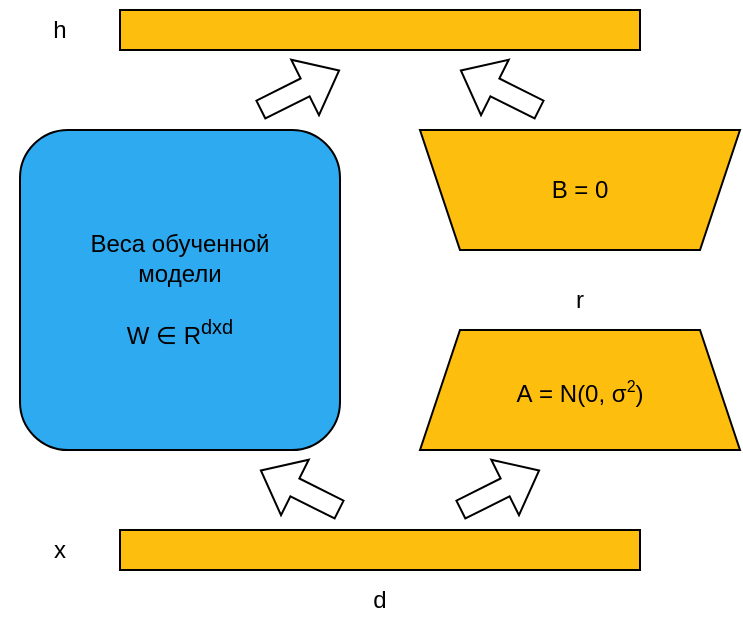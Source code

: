 <mxfile version="27.1.4">
  <diagram name="Страница — 1" id="UU6X1Q2LLAYiboO9e5UY">
    <mxGraphModel dx="561" dy="335" grid="1" gridSize="10" guides="1" tooltips="1" connect="1" arrows="1" fold="1" page="1" pageScale="1" pageWidth="827" pageHeight="1169" math="0" shadow="0">
      <root>
        <mxCell id="0" />
        <mxCell id="1" parent="0" />
        <mxCell id="QgKklc_-N7JBqiMBvKZP-206" value="А = N(0,&amp;nbsp;σ&lt;sup&gt;&lt;font style=&quot;font-size: 8px;&quot;&gt;2&lt;/font&gt;&lt;/sup&gt;)" style="shape=trapezoid;perimeter=trapezoidPerimeter;whiteSpace=wrap;html=1;fixedSize=1;fillColor=#FEBE0E;" vertex="1" parent="1">
          <mxGeometry x="300" y="340" width="160" height="60" as="geometry" />
        </mxCell>
        <mxCell id="QgKklc_-N7JBqiMBvKZP-207" value="" style="shape=trapezoid;perimeter=trapezoidPerimeter;whiteSpace=wrap;html=1;fixedSize=1;rotation=-180;fillColor=#FEBE0E;" vertex="1" parent="1">
          <mxGeometry x="300" y="240" width="160" height="60" as="geometry" />
        </mxCell>
        <mxCell id="QgKklc_-N7JBqiMBvKZP-208" value="Веса обученной&lt;div&gt;модели&lt;/div&gt;&lt;div&gt;&lt;br&gt;&lt;/div&gt;&lt;div&gt;W&amp;nbsp;∈ R&lt;sup&gt;dxd&lt;/sup&gt;&lt;/div&gt;" style="rounded=1;whiteSpace=wrap;html=1;fillColor=#2DAAF0;" vertex="1" parent="1">
          <mxGeometry x="100" y="240" width="160" height="160" as="geometry" />
        </mxCell>
        <mxCell id="QgKklc_-N7JBqiMBvKZP-209" value="B = 0" style="text;html=1;align=center;verticalAlign=middle;whiteSpace=wrap;rounded=0;" vertex="1" parent="1">
          <mxGeometry x="350" y="255" width="60" height="30" as="geometry" />
        </mxCell>
        <mxCell id="QgKklc_-N7JBqiMBvKZP-210" value="" style="rounded=0;whiteSpace=wrap;html=1;fillColor=#FEBE0E;" vertex="1" parent="1">
          <mxGeometry x="150" y="180" width="260" height="20" as="geometry" />
        </mxCell>
        <mxCell id="QgKklc_-N7JBqiMBvKZP-211" value="" style="rounded=0;whiteSpace=wrap;html=1;fillColor=#FEBE0E;" vertex="1" parent="1">
          <mxGeometry x="150" y="440" width="260" height="20" as="geometry" />
        </mxCell>
        <mxCell id="QgKklc_-N7JBqiMBvKZP-212" value="" style="shape=flexArrow;endArrow=classic;html=1;rounded=0;" edge="1" parent="1">
          <mxGeometry width="50" height="50" relative="1" as="geometry">
            <mxPoint x="320" y="430" as="sourcePoint" />
            <mxPoint x="360" y="410" as="targetPoint" />
          </mxGeometry>
        </mxCell>
        <mxCell id="QgKklc_-N7JBqiMBvKZP-214" value="" style="shape=flexArrow;endArrow=classic;html=1;rounded=0;" edge="1" parent="1">
          <mxGeometry width="50" height="50" relative="1" as="geometry">
            <mxPoint x="220" y="230" as="sourcePoint" />
            <mxPoint x="260" y="210" as="targetPoint" />
          </mxGeometry>
        </mxCell>
        <mxCell id="QgKklc_-N7JBqiMBvKZP-215" value="" style="shape=flexArrow;endArrow=classic;html=1;rounded=0;" edge="1" parent="1">
          <mxGeometry width="50" height="50" relative="1" as="geometry">
            <mxPoint x="360" y="230" as="sourcePoint" />
            <mxPoint x="320" y="210" as="targetPoint" />
          </mxGeometry>
        </mxCell>
        <mxCell id="QgKklc_-N7JBqiMBvKZP-216" value="" style="shape=flexArrow;endArrow=classic;html=1;rounded=0;" edge="1" parent="1">
          <mxGeometry width="50" height="50" relative="1" as="geometry">
            <mxPoint x="260" y="430" as="sourcePoint" />
            <mxPoint x="220" y="410" as="targetPoint" />
          </mxGeometry>
        </mxCell>
        <mxCell id="QgKklc_-N7JBqiMBvKZP-217" value="h" style="text;html=1;align=center;verticalAlign=middle;whiteSpace=wrap;rounded=0;" vertex="1" parent="1">
          <mxGeometry x="90" y="175" width="60" height="30" as="geometry" />
        </mxCell>
        <mxCell id="QgKklc_-N7JBqiMBvKZP-219" value="x" style="text;html=1;align=center;verticalAlign=middle;whiteSpace=wrap;rounded=0;" vertex="1" parent="1">
          <mxGeometry x="90" y="435" width="60" height="30" as="geometry" />
        </mxCell>
        <mxCell id="QgKklc_-N7JBqiMBvKZP-220" value="d" style="text;html=1;align=center;verticalAlign=middle;whiteSpace=wrap;rounded=0;" vertex="1" parent="1">
          <mxGeometry x="250" y="460" width="60" height="30" as="geometry" />
        </mxCell>
        <mxCell id="QgKklc_-N7JBqiMBvKZP-221" value="r" style="text;html=1;align=center;verticalAlign=middle;whiteSpace=wrap;rounded=0;" vertex="1" parent="1">
          <mxGeometry x="350" y="310" width="60" height="30" as="geometry" />
        </mxCell>
      </root>
    </mxGraphModel>
  </diagram>
</mxfile>
